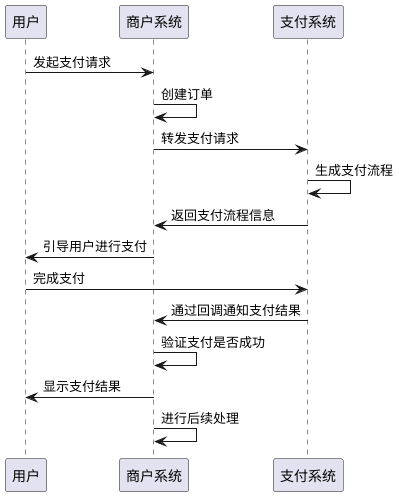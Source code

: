 @startuml
participant 用户 as user
participant "商户系统" as merchant
participant "支付系统" as payment

user -> merchant : 发起支付请求
merchant -> merchant : 创建订单
merchant -> payment : 转发支付请求
payment -> payment : 生成支付流程
payment -> merchant : 返回支付流程信息
merchant -> user : 引导用户进行支付
user -> payment : 完成支付
payment -> merchant : 通过回调通知支付结果
merchant -> merchant : 验证支付是否成功
merchant -> user : 显示支付结果
merchant -> merchant : 进行后续处理
@enduml
